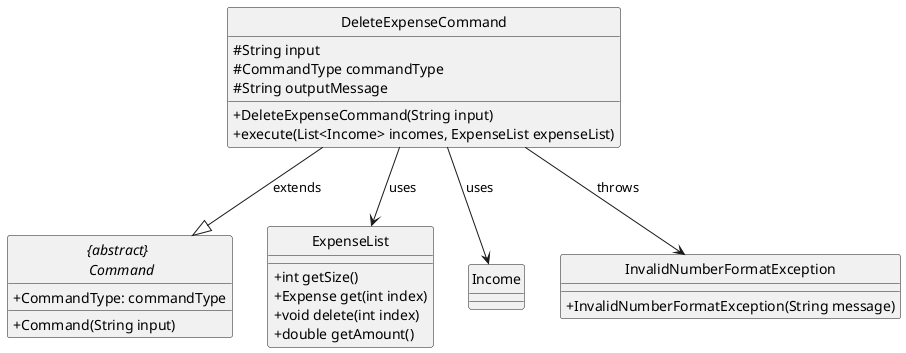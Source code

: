 @startuml

hide circle
skinparam classAttributeIconSize 0


    class DeleteExpenseCommand {
        # String input
        # CommandType commandType
        # String outputMessage
        + DeleteExpenseCommand(String input)
        + execute(List<Income> incomes, ExpenseList expenseList)
    }
    abstract class "{abstract} \n Command" {
        + CommandType: commandType
        + Command(String input)
    }



    class ExpenseList {
        + int getSize()
        + Expense get(int index)
        + void delete(int index)
        + double getAmount()
    }


class Income {

}


class InvalidNumberFormatException {
    + InvalidNumberFormatException(String message)
}


DeleteExpenseCommand --|> "{abstract} \n Command" : extends
DeleteExpenseCommand --> ExpenseList : uses
DeleteExpenseCommand --> Income : uses
DeleteExpenseCommand --> InvalidNumberFormatException : throws
@enduml
